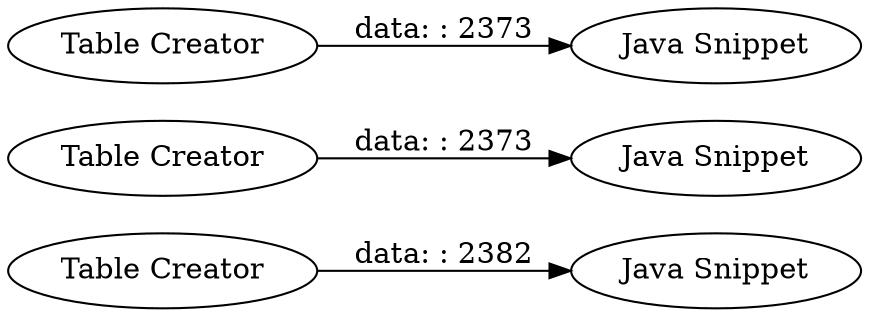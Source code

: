digraph {
	"-442685245385137676_3758" [label="Table Creator"]
	"-442685245385137676_3761" [label="Java Snippet"]
	"-442685245385137676_3756" [label="Table Creator"]
	"-442685245385137676_3757" [label="Java Snippet"]
	"-442685245385137676_3759" [label="Java Snippet"]
	"-442685245385137676_3760" [label="Table Creator"]
	"-442685245385137676_3760" -> "-442685245385137676_3761" [label="data: : 2373"]
	"-442685245385137676_3758" -> "-442685245385137676_3759" [label="data: : 2382"]
	"-442685245385137676_3756" -> "-442685245385137676_3757" [label="data: : 2373"]
	rankdir=LR
}
